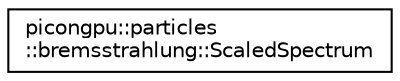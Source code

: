 digraph "Graphical Class Hierarchy"
{
 // LATEX_PDF_SIZE
  edge [fontname="Helvetica",fontsize="10",labelfontname="Helvetica",labelfontsize="10"];
  node [fontname="Helvetica",fontsize="10",shape=record];
  rankdir="LR";
  Node0 [label="picongpu::particles\l::bremsstrahlung::ScaledSpectrum",height=0.2,width=0.4,color="black", fillcolor="white", style="filled",URL="$structpicongpu_1_1particles_1_1bremsstrahlung_1_1_scaled_spectrum.html",tooltip="Generates and holds the lookup tables for the scaled differential cross section and the stopping powe..."];
}
